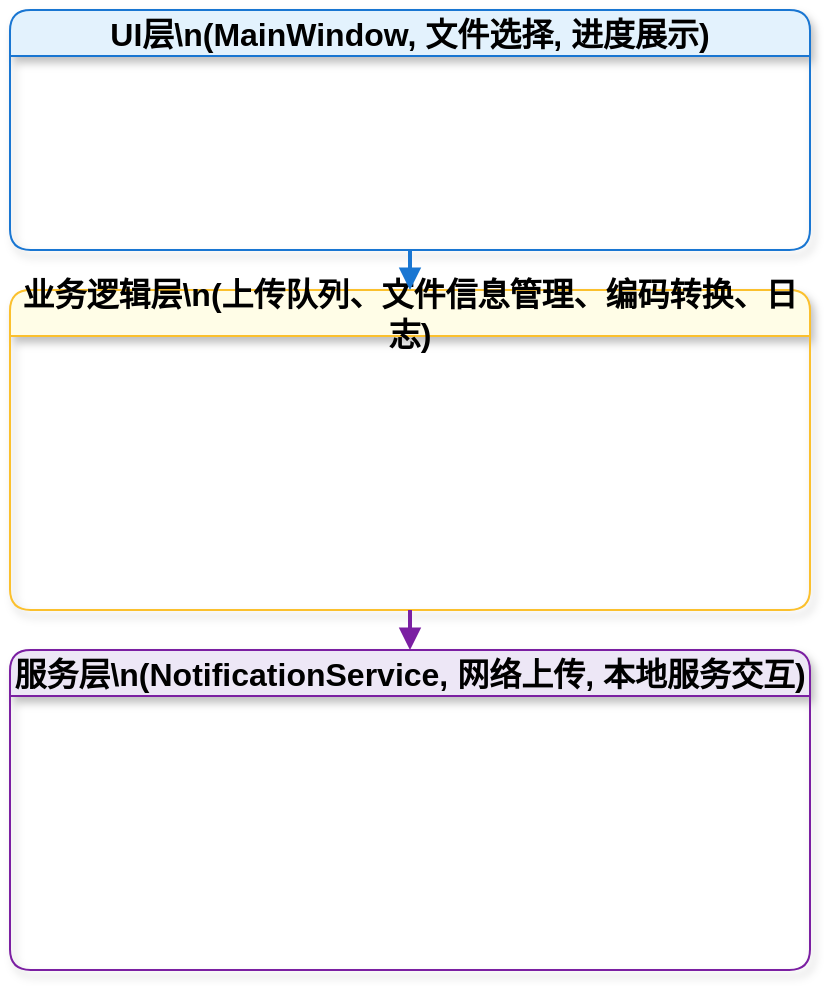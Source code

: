 <mxfile>
<diagram name="分层架构图" id="layered-architecture-20250623">
<mxGraphModel dx="1200" dy="800" grid="1" gridSize="10" guides="1" tooltips="1" connect="1" arrows="1" fold="1" page="1" pageScale="1" pageWidth="1600" pageHeight="1200" math="0" shadow="0">
<root>
<mxCell id="0"/>
<mxCell id="1" parent="0"/>
<!-- UI 层 -->
<mxCell id="ui" value="UI层\n(MainWindow, 文件选择, 进度展示)" style="swimlane;rounded=1;whiteSpace=wrap;html=1;fillColor=#e3f2fd;strokeColor=#1976d2;fontSize=16;shadow=1;" vertex="1" parent="1"><mxGeometry x="60" y="60" width="400" height="120" as="geometry"/></mxCell>
<!-- 业务逻辑层 -->
<mxCell id="biz" value="业务逻辑层\n(上传队列、文件信息管理、编码转换、日志)" style="swimlane;rounded=1;whiteSpace=wrap;html=1;fillColor=#fffde7;strokeColor=#fbc02d;fontSize=16;shadow=1;" vertex="1" parent="1"><mxGeometry x="60" y="200" width="400" height="160" as="geometry"/></mxCell>
<!-- 服务层 -->
<mxCell id="svc" value="服务层\n(NotificationService, 网络上传, 本地服务交互)" style="swimlane;rounded=1;whiteSpace=wrap;html=1;fillColor=#ede7f6;strokeColor=#7b1fa2;fontSize=16;shadow=1;" vertex="1" parent="1"><mxGeometry x="60" y="380" width="400" height="160" as="geometry"/></mxCell>
<!-- 箭头 UI->业务逻辑 -->
<mxCell id="ui-biz" style="edgeStyle=orthogonalEdgeStyle;endArrow=block;strokeColor=#1976d2;strokeWidth=2;" edge="1" parent="1" source="ui" target="biz"><mxGeometry relative="1" as="geometry"/></mxCell>
<!-- 箭头 业务逻辑->服务层 -->
<mxCell id="biz-svc" style="edgeStyle=orthogonalEdgeStyle;endArrow=block;strokeColor=#7b1fa2;strokeWidth=2;" edge="1" parent="1" source="biz" target="svc"><mxGeometry relative="1" as="geometry"/></mxCell>
</root></mxGraphModel>
</diagram>
</mxfile>